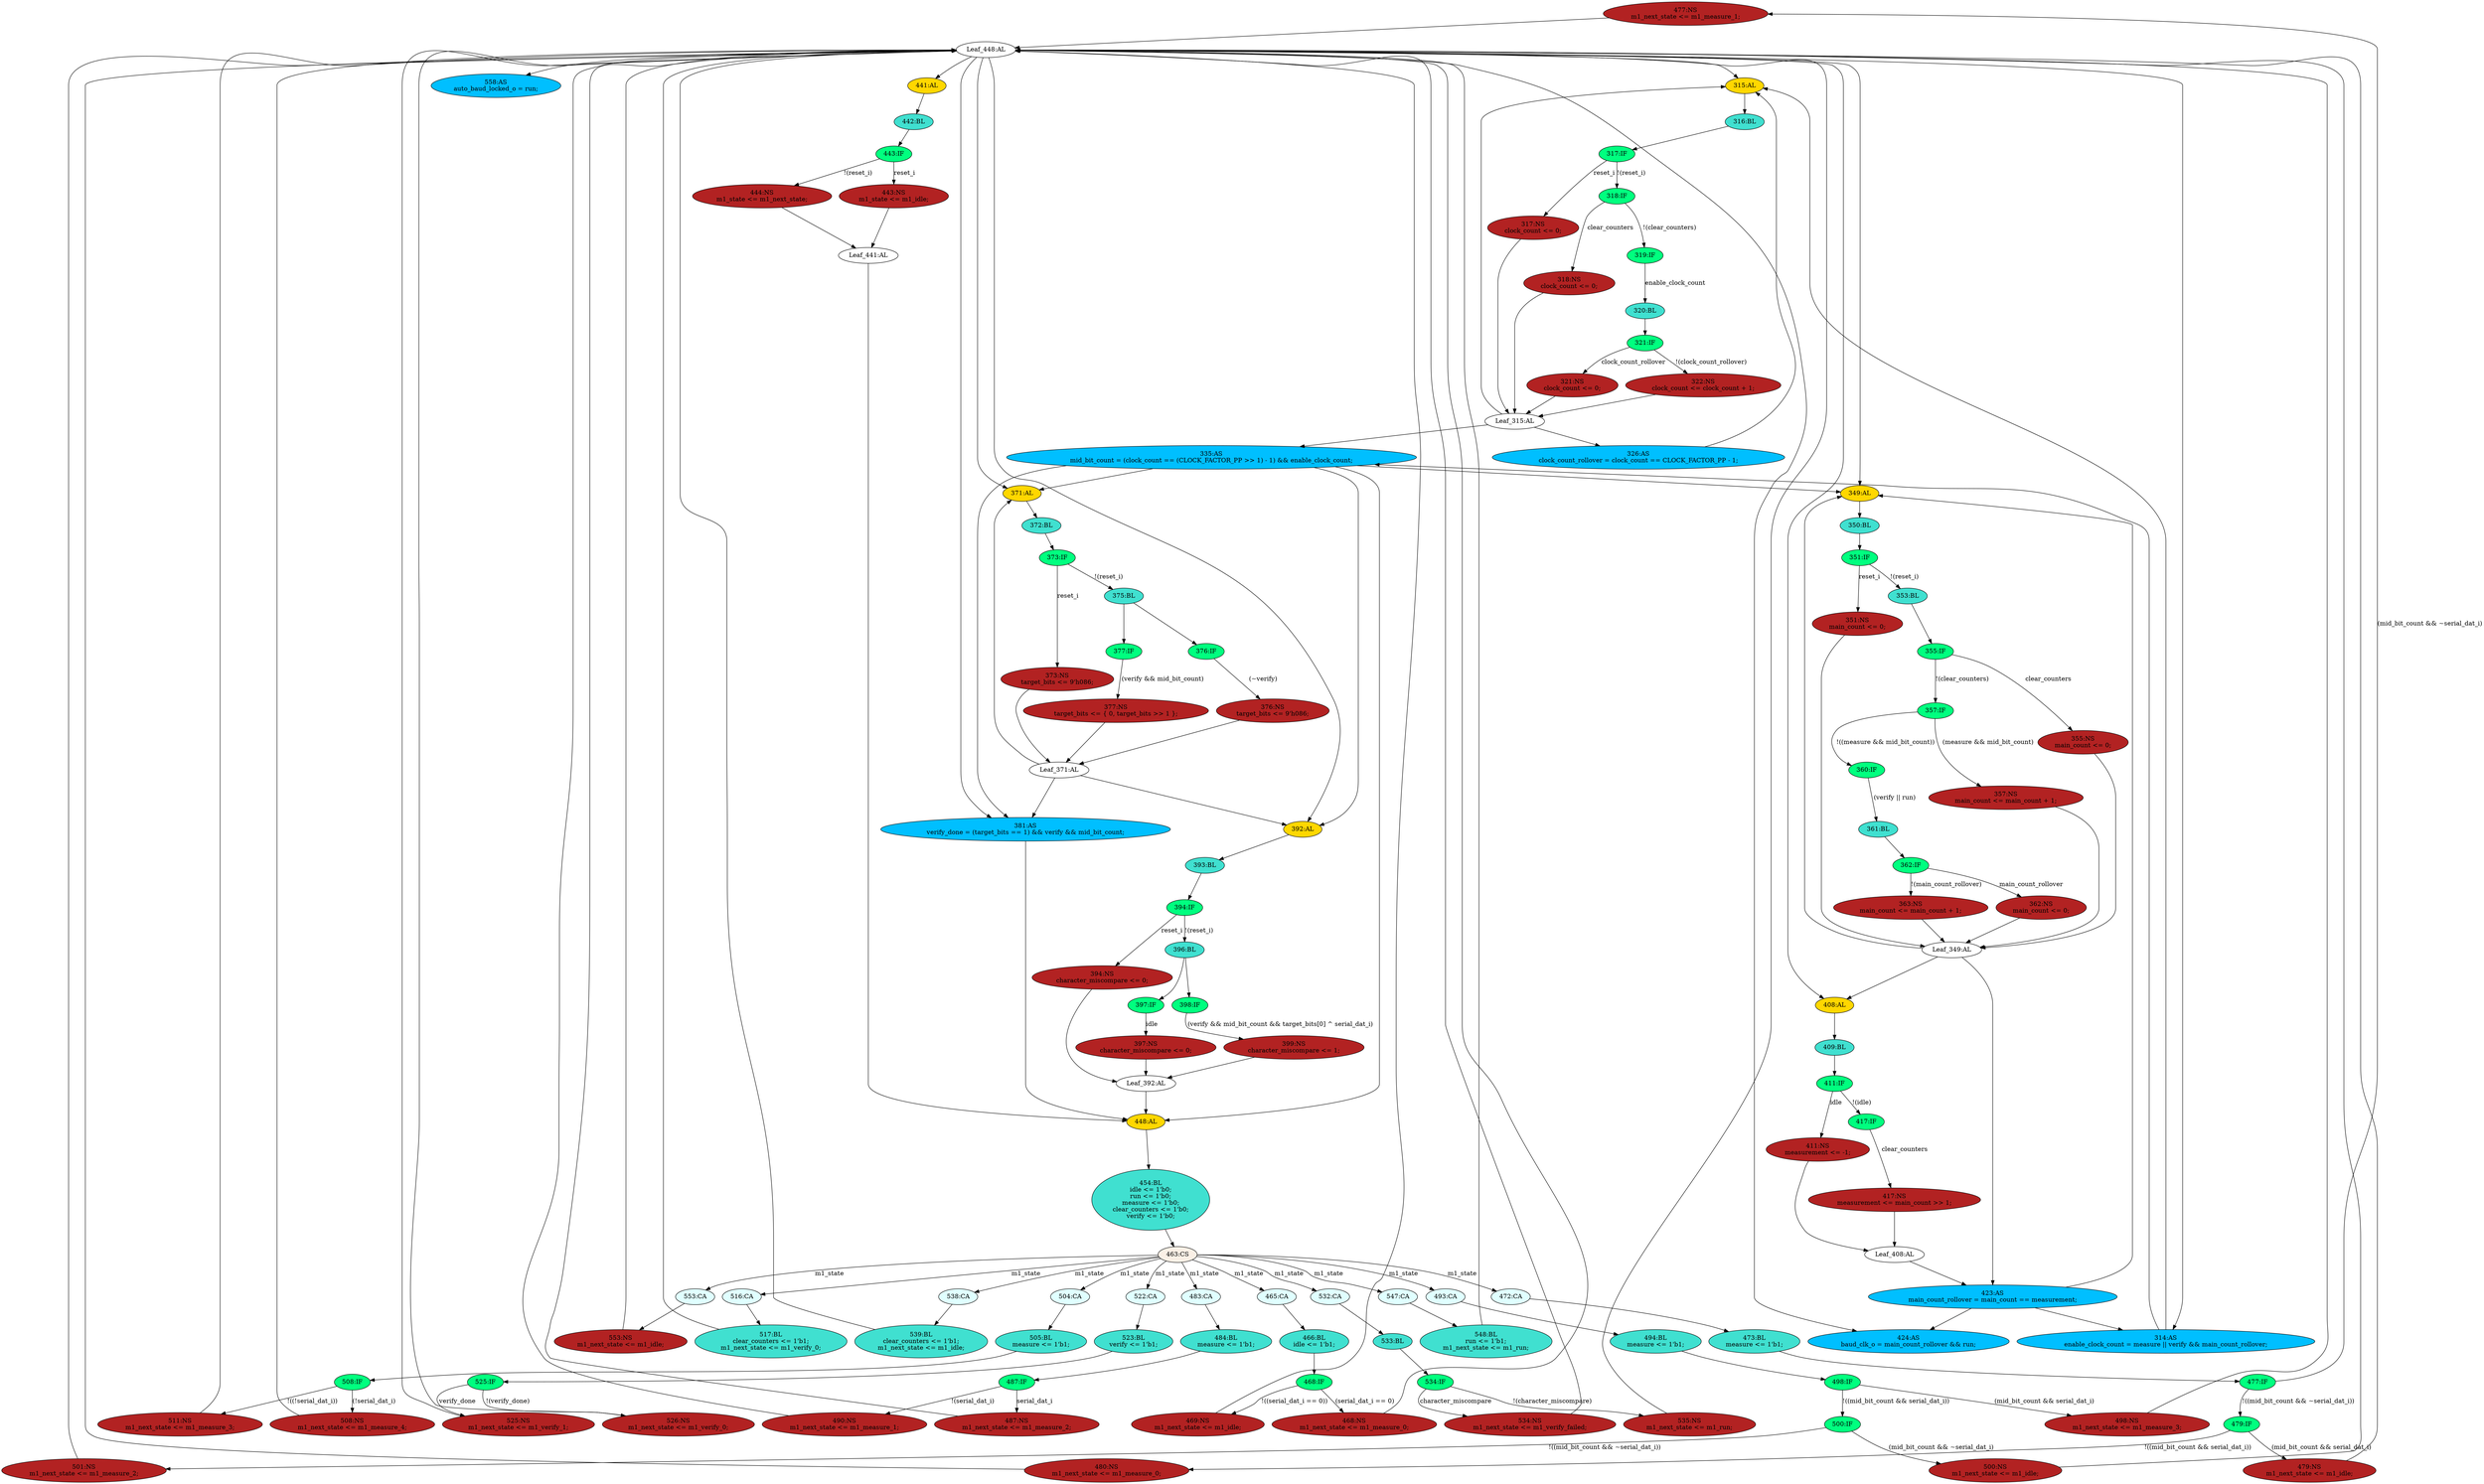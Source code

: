 strict digraph "compose( ,  )" {
	node [label="\N"];
	"477:NS"	 [ast="<pyverilog.vparser.ast.NonblockingSubstitution object at 0x7f786012d990>",
		fillcolor=firebrick,
		label="477:NS
m1_next_state <= m1_measure_1;",
		statements="[<pyverilog.vparser.ast.NonblockingSubstitution object at 0x7f786012d990>]",
		style=filled,
		typ=NonblockingSubstitution];
	"Leaf_448:AL"	 [def_var="['verify', 'run', 'm1_next_state', 'clear_counters', 'idle', 'measure']",
		label="Leaf_448:AL"];
	"477:NS" -> "Leaf_448:AL"	 [cond="[]",
		lineno=None];
	"315:AL"	 [ast="<pyverilog.vparser.ast.Always object at 0x7f78601979d0>",
		clk_sens=True,
		fillcolor=gold,
		label="315:AL",
		sens="['clk_i', 'reset_i']",
		statements="[]",
		style=filled,
		typ=Always,
		use_var="['clock_count_rollover', 'clear_counters', 'enable_clock_count', 'clock_count', 'reset_i']"];
	"316:BL"	 [ast="<pyverilog.vparser.ast.Block object at 0x7f7860197a10>",
		fillcolor=turquoise,
		label="316:BL",
		statements="[]",
		style=filled,
		typ=Block];
	"315:AL" -> "316:BL"	 [cond="[]",
		lineno=None];
	"525:NS"	 [ast="<pyverilog.vparser.ast.NonblockingSubstitution object at 0x7f7860156f90>",
		fillcolor=firebrick,
		label="525:NS
m1_next_state <= m1_verify_1;",
		statements="[<pyverilog.vparser.ast.NonblockingSubstitution object at 0x7f7860156f90>]",
		style=filled,
		typ=NonblockingSubstitution];
	"525:NS" -> "Leaf_448:AL"	 [cond="[]",
		lineno=None];
	"Leaf_349:AL"	 [def_var="['main_count']",
		label="Leaf_349:AL"];
	"408:AL"	 [ast="<pyverilog.vparser.ast.Always object at 0x7f786056d1d0>",
		clk_sens=True,
		fillcolor=gold,
		label="408:AL",
		sens="['clk_i', 'idle']",
		statements="[]",
		style=filled,
		typ=Always,
		use_var="['idle', 'clear_counters', 'main_count']"];
	"Leaf_349:AL" -> "408:AL";
	"423:AS"	 [ast="<pyverilog.vparser.ast.Assign object at 0x7f786056d7d0>",
		def_var="['main_count_rollover']",
		fillcolor=deepskyblue,
		label="423:AS
main_count_rollover = main_count == measurement;",
		statements="[]",
		style=filled,
		typ=Assign,
		use_var="['main_count', 'measurement']"];
	"Leaf_349:AL" -> "423:AS";
	"349:AL"	 [ast="<pyverilog.vparser.ast.Always object at 0x7f786018ab50>",
		clk_sens=True,
		fillcolor=gold,
		label="349:AL",
		sens="['clk_i', 'reset_i']",
		statements="[]",
		style=filled,
		typ=Always,
		use_var="['run', 'verify', 'clear_counters', 'main_count', 'main_count_rollover', 'measure', 'reset_i', 'mid_bit_count']"];
	"Leaf_349:AL" -> "349:AL";
	"353:BL"	 [ast="<pyverilog.vparser.ast.Block object at 0x7f786018ad90>",
		fillcolor=turquoise,
		label="353:BL",
		statements="[]",
		style=filled,
		typ=Block];
	"355:IF"	 [ast="<pyverilog.vparser.ast.IfStatement object at 0x7f786018af90>",
		fillcolor=springgreen,
		label="355:IF",
		statements="[]",
		style=filled,
		typ=IfStatement];
	"353:BL" -> "355:IF"	 [cond="[]",
		lineno=None];
	"480:NS"	 [ast="<pyverilog.vparser.ast.NonblockingSubstitution object at 0x7f786012df50>",
		fillcolor=firebrick,
		label="480:NS
m1_next_state <= m1_measure_0;",
		statements="[<pyverilog.vparser.ast.NonblockingSubstitution object at 0x7f786012df50>]",
		style=filled,
		typ=NonblockingSubstitution];
	"480:NS" -> "Leaf_448:AL"	 [cond="[]",
		lineno=None];
	"469:NS"	 [ast="<pyverilog.vparser.ast.NonblockingSubstitution object at 0x7f786012d390>",
		fillcolor=firebrick,
		label="469:NS
m1_next_state <= m1_idle;",
		statements="[<pyverilog.vparser.ast.NonblockingSubstitution object at 0x7f786012d390>]",
		style=filled,
		typ=NonblockingSubstitution];
	"469:NS" -> "Leaf_448:AL"	 [cond="[]",
		lineno=None];
	"357:NS"	 [ast="<pyverilog.vparser.ast.NonblockingSubstitution object at 0x7f78605643d0>",
		fillcolor=firebrick,
		label="357:NS
main_count <= main_count + 1;",
		statements="[<pyverilog.vparser.ast.NonblockingSubstitution object at 0x7f78605643d0>]",
		style=filled,
		typ=NonblockingSubstitution];
	"357:NS" -> "Leaf_349:AL"	 [cond="[]",
		lineno=None];
	"444:NS"	 [ast="<pyverilog.vparser.ast.NonblockingSubstitution object at 0x7f7860135090>",
		fillcolor=firebrick,
		label="444:NS
m1_state <= m1_next_state;",
		statements="[<pyverilog.vparser.ast.NonblockingSubstitution object at 0x7f7860135090>]",
		style=filled,
		typ=NonblockingSubstitution];
	"Leaf_441:AL"	 [def_var="['m1_state']",
		label="Leaf_441:AL"];
	"444:NS" -> "Leaf_441:AL"	 [cond="[]",
		lineno=None];
	"508:IF"	 [ast="<pyverilog.vparser.ast.IfStatement object at 0x7f7860156610>",
		fillcolor=springgreen,
		label="508:IF",
		statements="[]",
		style=filled,
		typ=IfStatement];
	"511:NS"	 [ast="<pyverilog.vparser.ast.NonblockingSubstitution object at 0x7f7860156750>",
		fillcolor=firebrick,
		label="511:NS
m1_next_state <= m1_measure_3;",
		statements="[<pyverilog.vparser.ast.NonblockingSubstitution object at 0x7f7860156750>]",
		style=filled,
		typ=NonblockingSubstitution];
	"508:IF" -> "511:NS"	 [cond="['serial_dat_i']",
		label="!((!serial_dat_i))",
		lineno=508];
	"508:NS"	 [ast="<pyverilog.vparser.ast.NonblockingSubstitution object at 0x7f7860156550>",
		fillcolor=firebrick,
		label="508:NS
m1_next_state <= m1_measure_4;",
		statements="[<pyverilog.vparser.ast.NonblockingSubstitution object at 0x7f7860156550>]",
		style=filled,
		typ=NonblockingSubstitution];
	"508:IF" -> "508:NS"	 [cond="['serial_dat_i']",
		label="(!serial_dat_i)",
		lineno=508];
	"484:BL"	 [ast="<pyverilog.vparser.ast.Block object at 0x7f786012df90>",
		fillcolor=turquoise,
		label="484:BL
measure <= 1'b1;",
		statements="[<pyverilog.vparser.ast.NonblockingSubstitution object at 0x7f7860136050>]",
		style=filled,
		typ=Block];
	"487:IF"	 [ast="<pyverilog.vparser.ast.IfStatement object at 0x7f7860136410>",
		fillcolor=springgreen,
		label="487:IF",
		statements="[]",
		style=filled,
		typ=IfStatement];
	"484:BL" -> "487:IF"	 [cond="[]",
		lineno=None];
	"314:AS"	 [ast="<pyverilog.vparser.ast.Assign object at 0x7f7860197790>",
		def_var="['enable_clock_count']",
		fillcolor=deepskyblue,
		label="314:AS
enable_clock_count = measure || verify && main_count_rollover;",
		statements="[]",
		style=filled,
		typ=Assign,
		use_var="['measure', 'verify', 'main_count_rollover']"];
	"314:AS" -> "315:AL";
	"335:AS"	 [ast="<pyverilog.vparser.ast.Assign object at 0x7f786018a990>",
		def_var="['mid_bit_count']",
		fillcolor=deepskyblue,
		label="335:AS
mid_bit_count = (clock_count == (CLOCK_FACTOR_PP >> 1) - 1) && enable_clock_count;",
		statements="[]",
		style=filled,
		typ=Assign,
		use_var="['clock_count', 'enable_clock_count']"];
	"314:AS" -> "335:AS";
	"355:NS"	 [ast="<pyverilog.vparser.ast.NonblockingSubstitution object at 0x7f786018afd0>",
		fillcolor=firebrick,
		label="355:NS
main_count <= 0;",
		statements="[<pyverilog.vparser.ast.NonblockingSubstitution object at 0x7f786018afd0>]",
		style=filled,
		typ=NonblockingSubstitution];
	"355:NS" -> "Leaf_349:AL"	 [cond="[]",
		lineno=None];
	"409:BL"	 [ast="<pyverilog.vparser.ast.Block object at 0x7f786056d190>",
		fillcolor=turquoise,
		label="409:BL",
		statements="[]",
		style=filled,
		typ=Block];
	"408:AL" -> "409:BL"	 [cond="[]",
		lineno=None];
	"523:BL"	 [ast="<pyverilog.vparser.ast.Block object at 0x7f7860156d50>",
		fillcolor=turquoise,
		label="523:BL
verify <= 1'b1;",
		statements="[<pyverilog.vparser.ast.NonblockingSubstitution object at 0x7f7860156cd0>]",
		style=filled,
		typ=Block];
	"525:IF"	 [ast="<pyverilog.vparser.ast.IfStatement object at 0x7f7860152090>",
		fillcolor=springgreen,
		label="525:IF",
		statements="[]",
		style=filled,
		typ=IfStatement];
	"523:BL" -> "525:IF"	 [cond="[]",
		lineno=None];
	"398:IF"	 [ast="<pyverilog.vparser.ast.IfStatement object at 0x7f7860567ed0>",
		fillcolor=springgreen,
		label="398:IF",
		statements="[]",
		style=filled,
		typ=IfStatement];
	"399:NS"	 [ast="<pyverilog.vparser.ast.NonblockingSubstitution object at 0x7f786056d050>",
		fillcolor=firebrick,
		label="399:NS
character_miscompare <= 1;",
		statements="[<pyverilog.vparser.ast.NonblockingSubstitution object at 0x7f786056d050>]",
		style=filled,
		typ=NonblockingSubstitution];
	"398:IF" -> "399:NS"	 [cond="['verify', 'mid_bit_count', 'target_bits', 'serial_dat_i']",
		label="(verify && mid_bit_count && target_bits[0] ^ serial_dat_i)",
		lineno=398];
	"553:NS"	 [ast="<pyverilog.vparser.ast.NonblockingSubstitution object at 0x7f7860155050>",
		fillcolor=firebrick,
		label="553:NS
m1_next_state <= m1_idle;",
		statements="[<pyverilog.vparser.ast.NonblockingSubstitution object at 0x7f7860155050>]",
		style=filled,
		typ=NonblockingSubstitution];
	"553:NS" -> "Leaf_448:AL"	 [cond="[]",
		lineno=None];
	"322:NS"	 [ast="<pyverilog.vparser.ast.NonblockingSubstitution object at 0x7f786018a490>",
		fillcolor=firebrick,
		label="322:NS
clock_count <= clock_count + 1;",
		statements="[<pyverilog.vparser.ast.NonblockingSubstitution object at 0x7f786018a490>]",
		style=filled,
		typ=NonblockingSubstitution];
	"Leaf_315:AL"	 [def_var="['clock_count']",
		label="Leaf_315:AL"];
	"322:NS" -> "Leaf_315:AL"	 [cond="[]",
		lineno=None];
	"490:NS"	 [ast="<pyverilog.vparser.ast.NonblockingSubstitution object at 0x7f7860136550>",
		fillcolor=firebrick,
		label="490:NS
m1_next_state <= m1_measure_1;",
		statements="[<pyverilog.vparser.ast.NonblockingSubstitution object at 0x7f7860136550>]",
		style=filled,
		typ=NonblockingSubstitution];
	"490:NS" -> "Leaf_448:AL"	 [cond="[]",
		lineno=None];
	"448:AL"	 [ast="<pyverilog.vparser.ast.Always object at 0x7f7860135450>",
		clk_sens=False,
		fillcolor=gold,
		label="448:AL",
		sens="['m1_state', 'mid_bit_count', 'serial_dat_i', 'verify_done', 'character_miscompare']",
		statements="[]",
		style=filled,
		typ=Always,
		use_var="['m1_state', 'verify_done', 'serial_dat_i', 'character_miscompare', 'mid_bit_count']"];
	"335:AS" -> "448:AL";
	"381:AS"	 [ast="<pyverilog.vparser.ast.Assign object at 0x7f7860567510>",
		def_var="['verify_done']",
		fillcolor=deepskyblue,
		label="381:AS
verify_done = (target_bits == 1) && verify && mid_bit_count;",
		statements="[]",
		style=filled,
		typ=Assign,
		use_var="['target_bits', 'verify', 'mid_bit_count']"];
	"335:AS" -> "381:AS";
	"392:AL"	 [ast="<pyverilog.vparser.ast.Always object at 0x7f78605676d0>",
		clk_sens=True,
		fillcolor=gold,
		label="392:AL",
		sens="['clk_i', 'reset_i']",
		statements="[]",
		style=filled,
		typ=Always,
		use_var="['verify', 'serial_dat_i', 'idle', 'target_bits', 'reset_i', 'mid_bit_count']"];
	"335:AS" -> "392:AL";
	"335:AS" -> "349:AL";
	"371:AL"	 [ast="<pyverilog.vparser.ast.Always object at 0x7f7860564590>",
		clk_sens=True,
		fillcolor=gold,
		label="371:AL",
		sens="['clk_i', 'reset_i']",
		statements="[]",
		style=filled,
		typ=Always,
		use_var="['verify', 'target_bits', 'reset_i', 'mid_bit_count']"];
	"335:AS" -> "371:AL";
	"466:BL"	 [ast="<pyverilog.vparser.ast.Block object at 0x7f7860135e50>",
		fillcolor=turquoise,
		label="466:BL
idle <= 1'b1;",
		statements="[<pyverilog.vparser.ast.NonblockingSubstitution object at 0x7f7860135dd0>]",
		style=filled,
		typ=Block];
	"468:IF"	 [ast="<pyverilog.vparser.ast.IfStatement object at 0x7f786012d290>",
		fillcolor=springgreen,
		label="468:IF",
		statements="[]",
		style=filled,
		typ=IfStatement];
	"466:BL" -> "468:IF"	 [cond="[]",
		lineno=None];
	"393:BL"	 [ast="<pyverilog.vparser.ast.Block object at 0x7f7860567710>",
		fillcolor=turquoise,
		label="393:BL",
		statements="[]",
		style=filled,
		typ=Block];
	"394:IF"	 [ast="<pyverilog.vparser.ast.IfStatement object at 0x7f78605678d0>",
		fillcolor=springgreen,
		label="394:IF",
		statements="[]",
		style=filled,
		typ=IfStatement];
	"393:BL" -> "394:IF"	 [cond="[]",
		lineno=None];
	"377:NS"	 [ast="<pyverilog.vparser.ast.NonblockingSubstitution object at 0x7f7860567350>",
		fillcolor=firebrick,
		label="377:NS
target_bits <= { 0, target_bits >> 1 };",
		statements="[<pyverilog.vparser.ast.NonblockingSubstitution object at 0x7f7860567350>]",
		style=filled,
		typ=NonblockingSubstitution];
	"Leaf_371:AL"	 [def_var="['target_bits']",
		label="Leaf_371:AL"];
	"377:NS" -> "Leaf_371:AL"	 [cond="[]",
		lineno=None];
	"351:IF"	 [ast="<pyverilog.vparser.ast.IfStatement object at 0x7f786018ad10>",
		fillcolor=springgreen,
		label="351:IF",
		statements="[]",
		style=filled,
		typ=IfStatement];
	"351:IF" -> "353:BL"	 [cond="['reset_i']",
		label="!(reset_i)",
		lineno=351];
	"351:NS"	 [ast="<pyverilog.vparser.ast.NonblockingSubstitution object at 0x7f786018acd0>",
		fillcolor=firebrick,
		label="351:NS
main_count <= 0;",
		statements="[<pyverilog.vparser.ast.NonblockingSubstitution object at 0x7f786018acd0>]",
		style=filled,
		typ=NonblockingSubstitution];
	"351:IF" -> "351:NS"	 [cond="['reset_i']",
		label=reset_i,
		lineno=351];
	"516:CA"	 [ast="<pyverilog.vparser.ast.Case object at 0x7f7860156710>",
		fillcolor=lightcyan,
		label="516:CA",
		statements="[]",
		style=filled,
		typ=Case];
	"517:BL"	 [ast="<pyverilog.vparser.ast.Block object at 0x7f78601569d0>",
		fillcolor=turquoise,
		label="517:BL
clear_counters <= 1'b1;
m1_next_state <= m1_verify_0;",
		statements="[<pyverilog.vparser.ast.NonblockingSubstitution object at 0x7f7860156910>, <pyverilog.vparser.ast.NonblockingSubstitution object \
at 0x7f7860156ad0>]",
		style=filled,
		typ=Block];
	"516:CA" -> "517:BL"	 [cond="[]",
		lineno=None];
	"494:BL"	 [ast="<pyverilog.vparser.ast.Block object at 0x7f7860136750>",
		fillcolor=turquoise,
		label="494:BL
measure <= 1'b1;",
		statements="[<pyverilog.vparser.ast.NonblockingSubstitution object at 0x7f78601366d0>]",
		style=filled,
		typ=Block];
	"498:IF"	 [ast="<pyverilog.vparser.ast.IfStatement object at 0x7f7860136a90>",
		fillcolor=springgreen,
		label="498:IF",
		statements="[]",
		style=filled,
		typ=IfStatement];
	"494:BL" -> "498:IF"	 [cond="[]",
		lineno=None];
	"362:NS"	 [ast="<pyverilog.vparser.ast.NonblockingSubstitution object at 0x7f7860564850>",
		fillcolor=firebrick,
		label="362:NS
main_count <= 0;",
		statements="[<pyverilog.vparser.ast.NonblockingSubstitution object at 0x7f7860564850>]",
		style=filled,
		typ=NonblockingSubstitution];
	"362:NS" -> "Leaf_349:AL"	 [cond="[]",
		lineno=None];
	"534:NS"	 [ast="<pyverilog.vparser.ast.NonblockingSubstitution object at 0x7f7860152490>",
		fillcolor=firebrick,
		label="534:NS
m1_next_state <= m1_verify_failed;",
		statements="[<pyverilog.vparser.ast.NonblockingSubstitution object at 0x7f7860152490>]",
		style=filled,
		typ=NonblockingSubstitution];
	"534:NS" -> "Leaf_448:AL"	 [cond="[]",
		lineno=None];
	"454:BL"	 [ast="<pyverilog.vparser.ast.Block object at 0x7f7860135b50>",
		fillcolor=turquoise,
		label="454:BL
idle <= 1'b0;
run <= 1'b0;
measure <= 1'b0;
clear_counters <= 1'b0;
verify <= 1'b0;",
		statements="[<pyverilog.vparser.ast.NonblockingSubstitution object at 0x7f7860135590>, <pyverilog.vparser.ast.NonblockingSubstitution object \
at 0x7f78601356d0>, <pyverilog.vparser.ast.NonblockingSubstitution object at 0x7f7860135810>, <pyverilog.vparser.ast.NonblockingSubstitution \
object at 0x7f7860135990>, <pyverilog.vparser.ast.NonblockingSubstitution object at 0x7f7860135ad0>]",
		style=filled,
		typ=Block];
	"448:AL" -> "454:BL"	 [cond="[]",
		lineno=None];
	"443:NS"	 [ast="<pyverilog.vparser.ast.NonblockingSubstitution object at 0x7f786056de90>",
		fillcolor=firebrick,
		label="443:NS
m1_state <= m1_idle;",
		statements="[<pyverilog.vparser.ast.NonblockingSubstitution object at 0x7f786056de90>]",
		style=filled,
		typ=NonblockingSubstitution];
	"443:NS" -> "Leaf_441:AL"	 [cond="[]",
		lineno=None];
	"526:NS"	 [ast="<pyverilog.vparser.ast.NonblockingSubstitution object at 0x7f7860152190>",
		fillcolor=firebrick,
		label="526:NS
m1_next_state <= m1_verify_0;",
		statements="[<pyverilog.vparser.ast.NonblockingSubstitution object at 0x7f7860152190>]",
		style=filled,
		typ=NonblockingSubstitution];
	"526:NS" -> "Leaf_448:AL"	 [cond="[]",
		lineno=None];
	"Leaf_392:AL"	 [def_var="['character_miscompare']",
		label="Leaf_392:AL"];
	"Leaf_392:AL" -> "448:AL";
	"397:NS"	 [ast="<pyverilog.vparser.ast.NonblockingSubstitution object at 0x7f7860567b90>",
		fillcolor=firebrick,
		label="397:NS
character_miscompare <= 0;",
		statements="[<pyverilog.vparser.ast.NonblockingSubstitution object at 0x7f7860567b90>]",
		style=filled,
		typ=NonblockingSubstitution];
	"397:NS" -> "Leaf_392:AL"	 [cond="[]",
		lineno=None];
	"396:BL"	 [ast="<pyverilog.vparser.ast.Block object at 0x7f7860567c10>",
		fillcolor=turquoise,
		label="396:BL",
		statements="[]",
		style=filled,
		typ=Block];
	"394:IF" -> "396:BL"	 [cond="['reset_i']",
		label="!(reset_i)",
		lineno=394];
	"394:NS"	 [ast="<pyverilog.vparser.ast.NonblockingSubstitution object at 0x7f7860567890>",
		fillcolor=firebrick,
		label="394:NS
character_miscompare <= 0;",
		statements="[<pyverilog.vparser.ast.NonblockingSubstitution object at 0x7f7860567890>]",
		style=filled,
		typ=NonblockingSubstitution];
	"394:IF" -> "394:NS"	 [cond="['reset_i']",
		label=reset_i,
		lineno=394];
	"411:IF"	 [ast="<pyverilog.vparser.ast.IfStatement object at 0x7f786056d350>",
		fillcolor=springgreen,
		label="411:IF",
		statements="[]",
		style=filled,
		typ=IfStatement];
	"417:IF"	 [ast="<pyverilog.vparser.ast.IfStatement object at 0x7f786056d550>",
		fillcolor=springgreen,
		label="417:IF",
		statements="[]",
		style=filled,
		typ=IfStatement];
	"411:IF" -> "417:IF"	 [cond="['idle']",
		label="!(idle)",
		lineno=411];
	"411:NS"	 [ast="<pyverilog.vparser.ast.NonblockingSubstitution object at 0x7f786056d390>",
		fillcolor=firebrick,
		label="411:NS
measurement <= -1;",
		statements="[<pyverilog.vparser.ast.NonblockingSubstitution object at 0x7f786056d390>]",
		style=filled,
		typ=NonblockingSubstitution];
	"411:IF" -> "411:NS"	 [cond="['idle']",
		label=idle,
		lineno=411];
	"487:IF" -> "490:NS"	 [cond="['serial_dat_i']",
		label="!(serial_dat_i)",
		lineno=487];
	"487:NS"	 [ast="<pyverilog.vparser.ast.NonblockingSubstitution object at 0x7f7860136350>",
		fillcolor=firebrick,
		label="487:NS
m1_next_state <= m1_measure_2;",
		statements="[<pyverilog.vparser.ast.NonblockingSubstitution object at 0x7f7860136350>]",
		style=filled,
		typ=NonblockingSubstitution];
	"487:IF" -> "487:NS"	 [cond="['serial_dat_i']",
		label=serial_dat_i,
		lineno=487];
	"493:CA"	 [ast="<pyverilog.vparser.ast.Case object at 0x7f7860136510>",
		fillcolor=lightcyan,
		label="493:CA",
		statements="[]",
		style=filled,
		typ=Case];
	"493:CA" -> "494:BL"	 [cond="[]",
		lineno=None];
	"320:BL"	 [ast="<pyverilog.vparser.ast.Block object at 0x7f7860197f90>",
		fillcolor=turquoise,
		label="320:BL",
		statements="[]",
		style=filled,
		typ=Block];
	"321:IF"	 [ast="<pyverilog.vparser.ast.IfStatement object at 0x7f786018a2d0>",
		fillcolor=springgreen,
		label="321:IF",
		statements="[]",
		style=filled,
		typ=IfStatement];
	"320:BL" -> "321:IF"	 [cond="[]",
		lineno=None];
	"321:IF" -> "322:NS"	 [cond="['clock_count_rollover']",
		label="!(clock_count_rollover)",
		lineno=321];
	"321:NS"	 [ast="<pyverilog.vparser.ast.NonblockingSubstitution object at 0x7f786018a290>",
		fillcolor=firebrick,
		label="321:NS
clock_count <= 0;",
		statements="[<pyverilog.vparser.ast.NonblockingSubstitution object at 0x7f786018a290>]",
		style=filled,
		typ=NonblockingSubstitution];
	"321:IF" -> "321:NS"	 [cond="['clock_count_rollover']",
		label=clock_count_rollover,
		lineno=321];
	"547:CA"	 [ast="<pyverilog.vparser.ast.Case object at 0x7f7860152b10>",
		fillcolor=lightcyan,
		label="547:CA",
		statements="[]",
		style=filled,
		typ=Case];
	"548:BL"	 [ast="<pyverilog.vparser.ast.Block object at 0x7f7860152d10>",
		fillcolor=turquoise,
		label="548:BL
run <= 1'b1;
m1_next_state <= m1_run;",
		statements="[<pyverilog.vparser.ast.NonblockingSubstitution object at 0x7f7860152c50>, <pyverilog.vparser.ast.NonblockingSubstitution object \
at 0x7f7860152e10>]",
		style=filled,
		typ=Block];
	"547:CA" -> "548:BL"	 [cond="[]",
		lineno=None];
	"Leaf_315:AL" -> "315:AL";
	"Leaf_315:AL" -> "335:AS";
	"326:AS"	 [ast="<pyverilog.vparser.ast.Assign object at 0x7f7860197f50>",
		def_var="['clock_count_rollover']",
		fillcolor=deepskyblue,
		label="326:AS
clock_count_rollover = clock_count == CLOCK_FACTOR_PP - 1;",
		statements="[]",
		style=filled,
		typ=Assign,
		use_var="['clock_count']"];
	"Leaf_315:AL" -> "326:AS";
	"465:CA"	 [ast="<pyverilog.vparser.ast.Case object at 0x7f7860135c90>",
		fillcolor=lightcyan,
		label="465:CA",
		statements="[]",
		style=filled,
		typ=Case];
	"465:CA" -> "466:BL"	 [cond="[]",
		lineno=None];
	"396:BL" -> "398:IF"	 [cond="[]",
		lineno=None];
	"397:IF"	 [ast="<pyverilog.vparser.ast.IfStatement object at 0x7f7860567a90>",
		fillcolor=springgreen,
		label="397:IF",
		statements="[]",
		style=filled,
		typ=IfStatement];
	"396:BL" -> "397:IF"	 [cond="[]",
		lineno=None];
	"351:NS" -> "Leaf_349:AL"	 [cond="[]",
		lineno=None];
	"468:NS"	 [ast="<pyverilog.vparser.ast.NonblockingSubstitution object at 0x7f786012d1d0>",
		fillcolor=firebrick,
		label="468:NS
m1_next_state <= m1_measure_0;",
		statements="[<pyverilog.vparser.ast.NonblockingSubstitution object at 0x7f786012d1d0>]",
		style=filled,
		typ=NonblockingSubstitution];
	"468:NS" -> "Leaf_448:AL"	 [cond="[]",
		lineno=None];
	"479:IF"	 [ast="<pyverilog.vparser.ast.IfStatement object at 0x7f786012de10>",
		fillcolor=springgreen,
		label="479:IF",
		statements="[]",
		style=filled,
		typ=IfStatement];
	"479:IF" -> "480:NS"	 [cond="['mid_bit_count', 'serial_dat_i']",
		label="!((mid_bit_count && serial_dat_i))",
		lineno=479];
	"479:NS"	 [ast="<pyverilog.vparser.ast.NonblockingSubstitution object at 0x7f786012dd50>",
		fillcolor=firebrick,
		label="479:NS
m1_next_state <= m1_idle;",
		statements="[<pyverilog.vparser.ast.NonblockingSubstitution object at 0x7f786012dd50>]",
		style=filled,
		typ=NonblockingSubstitution];
	"479:IF" -> "479:NS"	 [cond="['mid_bit_count', 'serial_dat_i']",
		label="(mid_bit_count && serial_dat_i)",
		lineno=479];
	"558:AS"	 [ast="<pyverilog.vparser.ast.Assign object at 0x7f7860155090>",
		def_var="['auto_baud_locked_o']",
		fillcolor=deepskyblue,
		label="558:AS
auto_baud_locked_o = run;",
		statements="[]",
		style=filled,
		typ=Assign,
		use_var="['run']"];
	"522:CA"	 [ast="<pyverilog.vparser.ast.Case object at 0x7f7860156b90>",
		fillcolor=lightcyan,
		label="522:CA",
		statements="[]",
		style=filled,
		typ=Case];
	"522:CA" -> "523:BL"	 [cond="[]",
		lineno=None];
	"373:NS"	 [ast="<pyverilog.vparser.ast.NonblockingSubstitution object at 0x7f7860564b90>",
		fillcolor=firebrick,
		label="373:NS
target_bits <= 9'h086;",
		statements="[<pyverilog.vparser.ast.NonblockingSubstitution object at 0x7f7860564b90>]",
		style=filled,
		typ=NonblockingSubstitution];
	"373:NS" -> "Leaf_371:AL"	 [cond="[]",
		lineno=None];
	"424:AS"	 [ast="<pyverilog.vparser.ast.Assign object at 0x7f786056d9d0>",
		def_var="['baud_clk_o']",
		fillcolor=deepskyblue,
		label="424:AS
baud_clk_o = main_count_rollover && run;",
		statements="[]",
		style=filled,
		typ=Assign,
		use_var="['main_count_rollover', 'run']"];
	"472:CA"	 [ast="<pyverilog.vparser.ast.Case object at 0x7f786012d3d0>",
		fillcolor=lightcyan,
		label="472:CA",
		statements="[]",
		style=filled,
		typ=Case];
	"473:BL"	 [ast="<pyverilog.vparser.ast.Block object at 0x7f786012d5d0>",
		fillcolor=turquoise,
		label="473:BL
measure <= 1'b1;",
		statements="[<pyverilog.vparser.ast.NonblockingSubstitution object at 0x7f786012d550>]",
		style=filled,
		typ=Block];
	"472:CA" -> "473:BL"	 [cond="[]",
		lineno=None];
	"357:IF"	 [ast="<pyverilog.vparser.ast.IfStatement object at 0x7f7860564390>",
		fillcolor=springgreen,
		label="357:IF",
		statements="[]",
		style=filled,
		typ=IfStatement];
	"357:IF" -> "357:NS"	 [cond="['measure', 'mid_bit_count']",
		label="(measure && mid_bit_count)",
		lineno=357];
	"360:IF"	 [ast="<pyverilog.vparser.ast.IfStatement object at 0x7f78605645d0>",
		fillcolor=springgreen,
		label="360:IF",
		statements="[]",
		style=filled,
		typ=IfStatement];
	"357:IF" -> "360:IF"	 [cond="['measure', 'mid_bit_count']",
		label="!((measure && mid_bit_count))",
		lineno=357];
	"483:CA"	 [ast="<pyverilog.vparser.ast.Case object at 0x7f786012da10>",
		fillcolor=lightcyan,
		label="483:CA",
		statements="[]",
		style=filled,
		typ=Case];
	"483:CA" -> "484:BL"	 [cond="[]",
		lineno=None];
	"373:IF"	 [ast="<pyverilog.vparser.ast.IfStatement object at 0x7f7860564bd0>",
		fillcolor=springgreen,
		label="373:IF",
		statements="[]",
		style=filled,
		typ=IfStatement];
	"373:IF" -> "373:NS"	 [cond="['reset_i']",
		label=reset_i,
		lineno=373];
	"375:BL"	 [ast="<pyverilog.vparser.ast.Block object at 0x7f7860564f10>",
		fillcolor=turquoise,
		label="375:BL",
		statements="[]",
		style=filled,
		typ=Block];
	"373:IF" -> "375:BL"	 [cond="['reset_i']",
		label="!(reset_i)",
		lineno=373];
	"361:BL"	 [ast="<pyverilog.vparser.ast.Block object at 0x7f7860564610>",
		fillcolor=turquoise,
		label="361:BL",
		statements="[]",
		style=filled,
		typ=Block];
	"362:IF"	 [ast="<pyverilog.vparser.ast.IfStatement object at 0x7f7860564890>",
		fillcolor=springgreen,
		label="362:IF",
		statements="[]",
		style=filled,
		typ=IfStatement];
	"361:BL" -> "362:IF"	 [cond="[]",
		lineno=None];
	"487:NS" -> "Leaf_448:AL"	 [cond="[]",
		lineno=None];
	"381:AS" -> "448:AL";
	"553:CA"	 [ast="<pyverilog.vparser.ast.Case object at 0x7f7860152f10>",
		fillcolor=lightcyan,
		label="553:CA",
		statements="[]",
		style=filled,
		typ=Case];
	"553:CA" -> "553:NS"	 [cond="[]",
		lineno=None];
	"538:CA"	 [ast="<pyverilog.vparser.ast.Case object at 0x7f7860152710>",
		fillcolor=lightcyan,
		label="538:CA",
		statements="[]",
		style=filled,
		typ=Case];
	"539:BL"	 [ast="<pyverilog.vparser.ast.Block object at 0x7f7860152950>",
		fillcolor=turquoise,
		label="539:BL
clear_counters <= 1'b1;
m1_next_state <= m1_idle;",
		statements="[<pyverilog.vparser.ast.NonblockingSubstitution object at 0x7f7860152890>, <pyverilog.vparser.ast.NonblockingSubstitution object \
at 0x7f7860152a50>]",
		style=filled,
		typ=Block];
	"538:CA" -> "539:BL"	 [cond="[]",
		lineno=None];
	"442:BL"	 [ast="<pyverilog.vparser.ast.Block object at 0x7f786056dd50>",
		fillcolor=turquoise,
		label="442:BL",
		statements="[]",
		style=filled,
		typ=Block];
	"443:IF"	 [ast="<pyverilog.vparser.ast.IfStatement object at 0x7f786056ded0>",
		fillcolor=springgreen,
		label="443:IF",
		statements="[]",
		style=filled,
		typ=IfStatement];
	"442:BL" -> "443:IF"	 [cond="[]",
		lineno=None];
	"326:AS" -> "315:AL";
	"500:IF"	 [ast="<pyverilog.vparser.ast.IfStatement object at 0x7f7860136f90>",
		fillcolor=springgreen,
		label="500:IF",
		statements="[]",
		style=filled,
		typ=IfStatement];
	"501:NS"	 [ast="<pyverilog.vparser.ast.NonblockingSubstitution object at 0x7f7860156110>",
		fillcolor=firebrick,
		label="501:NS
m1_next_state <= m1_measure_2;",
		statements="[<pyverilog.vparser.ast.NonblockingSubstitution object at 0x7f7860156110>]",
		style=filled,
		typ=NonblockingSubstitution];
	"500:IF" -> "501:NS"	 [cond="['mid_bit_count', 'serial_dat_i']",
		label="!((mid_bit_count && ~serial_dat_i))",
		lineno=500];
	"500:NS"	 [ast="<pyverilog.vparser.ast.NonblockingSubstitution object at 0x7f7860136ed0>",
		fillcolor=firebrick,
		label="500:NS
m1_next_state <= m1_idle;",
		statements="[<pyverilog.vparser.ast.NonblockingSubstitution object at 0x7f7860136ed0>]",
		style=filled,
		typ=NonblockingSubstitution];
	"500:IF" -> "500:NS"	 [cond="['mid_bit_count', 'serial_dat_i']",
		label="(mid_bit_count && ~serial_dat_i)",
		lineno=500];
	"498:NS"	 [ast="<pyverilog.vparser.ast.NonblockingSubstitution object at 0x7f7860136ad0>",
		fillcolor=firebrick,
		label="498:NS
m1_next_state <= m1_measure_3;",
		statements="[<pyverilog.vparser.ast.NonblockingSubstitution object at 0x7f7860136ad0>]",
		style=filled,
		typ=NonblockingSubstitution];
	"498:NS" -> "Leaf_448:AL"	 [cond="[]",
		lineno=None];
	"423:AS" -> "314:AS";
	"423:AS" -> "424:AS";
	"423:AS" -> "349:AL";
	"355:IF" -> "355:NS"	 [cond="['clear_counters']",
		label=clear_counters,
		lineno=355];
	"355:IF" -> "357:IF"	 [cond="['clear_counters']",
		label="!(clear_counters)",
		lineno=355];
	"511:NS" -> "Leaf_448:AL"	 [cond="[]",
		lineno=None];
	"350:BL"	 [ast="<pyverilog.vparser.ast.Block object at 0x7f786018ab10>",
		fillcolor=turquoise,
		label="350:BL",
		statements="[]",
		style=filled,
		typ=Block];
	"350:BL" -> "351:IF"	 [cond="[]",
		lineno=None];
	"417:NS"	 [ast="<pyverilog.vparser.ast.NonblockingSubstitution object at 0x7f786056d6d0>",
		fillcolor=firebrick,
		label="417:NS
measurement <= main_count >> 1;",
		statements="[<pyverilog.vparser.ast.NonblockingSubstitution object at 0x7f786056d6d0>]",
		style=filled,
		typ=NonblockingSubstitution];
	"Leaf_408:AL"	 [def_var="['measurement']",
		label="Leaf_408:AL"];
	"417:NS" -> "Leaf_408:AL"	 [cond="[]",
		lineno=None];
	"505:BL"	 [ast="<pyverilog.vparser.ast.Block object at 0x7f7860156210>",
		fillcolor=turquoise,
		label="505:BL
measure <= 1'b1;",
		statements="[<pyverilog.vparser.ast.NonblockingSubstitution object at 0x7f78601561d0>]",
		style=filled,
		typ=Block];
	"505:BL" -> "508:IF"	 [cond="[]",
		lineno=None];
	"392:AL" -> "393:BL"	 [cond="[]",
		lineno=None];
	"Leaf_441:AL" -> "448:AL";
	"463:CS"	 [ast="<pyverilog.vparser.ast.CaseStatement object at 0x7f7860152e50>",
		fillcolor=linen,
		label="463:CS",
		statements="[]",
		style=filled,
		typ=CaseStatement];
	"463:CS" -> "516:CA"	 [cond="['m1_state']",
		label=m1_state,
		lineno=463];
	"463:CS" -> "493:CA"	 [cond="['m1_state']",
		label=m1_state,
		lineno=463];
	"463:CS" -> "547:CA"	 [cond="['m1_state']",
		label=m1_state,
		lineno=463];
	"463:CS" -> "465:CA"	 [cond="['m1_state']",
		label=m1_state,
		lineno=463];
	"463:CS" -> "522:CA"	 [cond="['m1_state']",
		label=m1_state,
		lineno=463];
	"463:CS" -> "472:CA"	 [cond="['m1_state']",
		label=m1_state,
		lineno=463];
	"463:CS" -> "483:CA"	 [cond="['m1_state']",
		label=m1_state,
		lineno=463];
	"463:CS" -> "553:CA"	 [cond="['m1_state']",
		label=m1_state,
		lineno=463];
	"463:CS" -> "538:CA"	 [cond="['m1_state']",
		label=m1_state,
		lineno=463];
	"532:CA"	 [ast="<pyverilog.vparser.ast.Case object at 0x7f7860152210>",
		fillcolor=lightcyan,
		label="532:CA",
		statements="[]",
		style=filled,
		typ=Case];
	"463:CS" -> "532:CA"	 [cond="['m1_state']",
		label=m1_state,
		lineno=463];
	"504:CA"	 [ast="<pyverilog.vparser.ast.Case object at 0x7f7860136d10>",
		fillcolor=lightcyan,
		label="504:CA",
		statements="[]",
		style=filled,
		typ=Case];
	"463:CS" -> "504:CA"	 [cond="['m1_state']",
		label=m1_state,
		lineno=463];
	"Leaf_448:AL" -> "315:AL";
	"Leaf_448:AL" -> "314:AS";
	"Leaf_448:AL" -> "408:AL";
	"Leaf_448:AL" -> "558:AS";
	"Leaf_448:AL" -> "424:AS";
	"Leaf_448:AL" -> "381:AS";
	"Leaf_448:AL" -> "392:AL";
	"Leaf_448:AL" -> "349:AL";
	"Leaf_448:AL" -> "371:AL";
	"441:AL"	 [ast="<pyverilog.vparser.ast.Always object at 0x7f786056dc50>",
		clk_sens=True,
		fillcolor=gold,
		label="441:AL",
		sens="['clk_i', 'reset_i']",
		statements="[]",
		style=filled,
		typ=Always,
		use_var="['m1_next_state', 'reset_i']"];
	"Leaf_448:AL" -> "441:AL";
	"317:NS"	 [ast="<pyverilog.vparser.ast.NonblockingSubstitution object at 0x7f7860197b50>",
		fillcolor=firebrick,
		label="317:NS
clock_count <= 0;",
		statements="[<pyverilog.vparser.ast.NonblockingSubstitution object at 0x7f7860197b50>]",
		style=filled,
		typ=NonblockingSubstitution];
	"317:NS" -> "Leaf_315:AL"	 [cond="[]",
		lineno=None];
	"318:IF"	 [ast="<pyverilog.vparser.ast.IfStatement object at 0x7f7860197dd0>",
		fillcolor=springgreen,
		label="318:IF",
		statements="[]",
		style=filled,
		typ=IfStatement];
	"319:IF"	 [ast="<pyverilog.vparser.ast.IfStatement object at 0x7f7860197fd0>",
		fillcolor=springgreen,
		label="319:IF",
		statements="[]",
		style=filled,
		typ=IfStatement];
	"318:IF" -> "319:IF"	 [cond="['clear_counters']",
		label="!(clear_counters)",
		lineno=318];
	"318:NS"	 [ast="<pyverilog.vparser.ast.NonblockingSubstitution object at 0x7f7860197e10>",
		fillcolor=firebrick,
		label="318:NS
clock_count <= 0;",
		statements="[<pyverilog.vparser.ast.NonblockingSubstitution object at 0x7f7860197e10>]",
		style=filled,
		typ=NonblockingSubstitution];
	"318:IF" -> "318:NS"	 [cond="['clear_counters']",
		label=clear_counters,
		lineno=318];
	"376:NS"	 [ast="<pyverilog.vparser.ast.NonblockingSubstitution object at 0x7f7860564e90>",
		fillcolor=firebrick,
		label="376:NS
target_bits <= 9'h086;",
		statements="[<pyverilog.vparser.ast.NonblockingSubstitution object at 0x7f7860564e90>]",
		style=filled,
		typ=NonblockingSubstitution];
	"376:NS" -> "Leaf_371:AL"	 [cond="[]",
		lineno=None];
	"394:NS" -> "Leaf_392:AL"	 [cond="[]",
		lineno=None];
	"399:NS" -> "Leaf_392:AL"	 [cond="[]",
		lineno=None];
	"477:IF"	 [ast="<pyverilog.vparser.ast.IfStatement object at 0x7f786012d950>",
		fillcolor=springgreen,
		label="477:IF",
		statements="[]",
		style=filled,
		typ=IfStatement];
	"477:IF" -> "477:NS"	 [cond="['mid_bit_count', 'serial_dat_i']",
		label="(mid_bit_count && ~serial_dat_i)",
		lineno=477];
	"477:IF" -> "479:IF"	 [cond="['mid_bit_count', 'serial_dat_i']",
		label="!((mid_bit_count && ~serial_dat_i))",
		lineno=477];
	"321:NS" -> "Leaf_315:AL"	 [cond="[]",
		lineno=None];
	"443:IF" -> "444:NS"	 [cond="['reset_i']",
		label="!(reset_i)",
		lineno=443];
	"443:IF" -> "443:NS"	 [cond="['reset_i']",
		label=reset_i,
		lineno=443];
	"349:AL" -> "350:BL"	 [cond="[]",
		lineno=None];
	"362:IF" -> "362:NS"	 [cond="['main_count_rollover']",
		label=main_count_rollover,
		lineno=362];
	"363:NS"	 [ast="<pyverilog.vparser.ast.NonblockingSubstitution object at 0x7f7860564a50>",
		fillcolor=firebrick,
		label="363:NS
main_count <= main_count + 1;",
		statements="[<pyverilog.vparser.ast.NonblockingSubstitution object at 0x7f7860564a50>]",
		style=filled,
		typ=NonblockingSubstitution];
	"362:IF" -> "363:NS"	 [cond="['main_count_rollover']",
		label="!(main_count_rollover)",
		lineno=362];
	"548:BL" -> "Leaf_448:AL"	 [cond="[]",
		lineno=None];
	"397:IF" -> "397:NS"	 [cond="['idle']",
		label=idle,
		lineno=397];
	"417:IF" -> "417:NS"	 [cond="['clear_counters']",
		label=clear_counters,
		lineno=417];
	"539:BL" -> "Leaf_448:AL"	 [cond="[]",
		lineno=None];
	"533:BL"	 [ast="<pyverilog.vparser.ast.Block object at 0x7f7860152050>",
		fillcolor=turquoise,
		label="533:BL",
		statements="[]",
		style=filled,
		typ=Block];
	"532:CA" -> "533:BL"	 [cond="[]",
		lineno=None];
	"525:IF" -> "525:NS"	 [cond="['verify_done']",
		label=verify_done,
		lineno=525];
	"525:IF" -> "526:NS"	 [cond="['verify_done']",
		label="!(verify_done)",
		lineno=525];
	"376:IF"	 [ast="<pyverilog.vparser.ast.IfStatement object at 0x7f7860564d90>",
		fillcolor=springgreen,
		label="376:IF",
		statements="[]",
		style=filled,
		typ=IfStatement];
	"376:IF" -> "376:NS"	 [cond="['verify']",
		label="(~verify)",
		lineno=376];
	"508:NS" -> "Leaf_448:AL"	 [cond="[]",
		lineno=None];
	"501:NS" -> "Leaf_448:AL"	 [cond="[]",
		lineno=None];
	"479:NS" -> "Leaf_448:AL"	 [cond="[]",
		lineno=None];
	"411:NS" -> "Leaf_408:AL"	 [cond="[]",
		lineno=None];
	"360:IF" -> "361:BL"	 [cond="['verify', 'run']",
		label="(verify || run)",
		lineno=360];
	"504:CA" -> "505:BL"	 [cond="[]",
		lineno=None];
	"534:IF"	 [ast="<pyverilog.vparser.ast.IfStatement object at 0x7f7860152550>",
		fillcolor=springgreen,
		label="534:IF",
		statements="[]",
		style=filled,
		typ=IfStatement];
	"533:BL" -> "534:IF"	 [cond="[]",
		lineno=None];
	"454:BL" -> "463:CS"	 [cond="[]",
		lineno=None];
	"409:BL" -> "411:IF"	 [cond="[]",
		lineno=None];
	"317:IF"	 [ast="<pyverilog.vparser.ast.IfStatement object at 0x7f7860197b10>",
		fillcolor=springgreen,
		label="317:IF",
		statements="[]",
		style=filled,
		typ=IfStatement];
	"316:BL" -> "317:IF"	 [cond="[]",
		lineno=None];
	"372:BL"	 [ast="<pyverilog.vparser.ast.Block object at 0x7f78605648d0>",
		fillcolor=turquoise,
		label="372:BL",
		statements="[]",
		style=filled,
		typ=Block];
	"371:AL" -> "372:BL"	 [cond="[]",
		lineno=None];
	"Leaf_371:AL" -> "381:AS";
	"Leaf_371:AL" -> "392:AL";
	"Leaf_371:AL" -> "371:AL";
	"500:NS" -> "Leaf_448:AL"	 [cond="[]",
		lineno=None];
	"363:NS" -> "Leaf_349:AL"	 [cond="[]",
		lineno=None];
	"535:NS"	 [ast="<pyverilog.vparser.ast.NonblockingSubstitution object at 0x7f7860152650>",
		fillcolor=firebrick,
		label="535:NS
m1_next_state <= m1_run;",
		statements="[<pyverilog.vparser.ast.NonblockingSubstitution object at 0x7f7860152650>]",
		style=filled,
		typ=NonblockingSubstitution];
	"535:NS" -> "Leaf_448:AL"	 [cond="[]",
		lineno=None];
	"375:BL" -> "376:IF"	 [cond="[]",
		lineno=None];
	"377:IF"	 [ast="<pyverilog.vparser.ast.IfStatement object at 0x7f7860567050>",
		fillcolor=springgreen,
		label="377:IF",
		statements="[]",
		style=filled,
		typ=IfStatement];
	"375:BL" -> "377:IF"	 [cond="[]",
		lineno=None];
	"377:IF" -> "377:NS"	 [cond="['verify', 'mid_bit_count']",
		label="(verify && mid_bit_count)",
		lineno=377];
	"468:IF" -> "469:NS"	 [cond="['serial_dat_i']",
		label="!((serial_dat_i == 0))",
		lineno=468];
	"468:IF" -> "468:NS"	 [cond="['serial_dat_i']",
		label="(serial_dat_i == 0)",
		lineno=468];
	"372:BL" -> "373:IF"	 [cond="[]",
		lineno=None];
	"473:BL" -> "477:IF"	 [cond="[]",
		lineno=None];
	"498:IF" -> "500:IF"	 [cond="['mid_bit_count', 'serial_dat_i']",
		label="!((mid_bit_count && serial_dat_i))",
		lineno=498];
	"498:IF" -> "498:NS"	 [cond="['mid_bit_count', 'serial_dat_i']",
		label="(mid_bit_count && serial_dat_i)",
		lineno=498];
	"517:BL" -> "Leaf_448:AL"	 [cond="[]",
		lineno=None];
	"317:IF" -> "317:NS"	 [cond="['reset_i']",
		label=reset_i,
		lineno=317];
	"317:IF" -> "318:IF"	 [cond="['reset_i']",
		label="!(reset_i)",
		lineno=317];
	"319:IF" -> "320:BL"	 [cond="['enable_clock_count']",
		label=enable_clock_count,
		lineno=319];
	"441:AL" -> "442:BL"	 [cond="[]",
		lineno=None];
	"Leaf_408:AL" -> "423:AS";
	"534:IF" -> "534:NS"	 [cond="['character_miscompare']",
		label=character_miscompare,
		lineno=534];
	"534:IF" -> "535:NS"	 [cond="['character_miscompare']",
		label="!(character_miscompare)",
		lineno=534];
	"318:NS" -> "Leaf_315:AL"	 [cond="[]",
		lineno=None];
}
